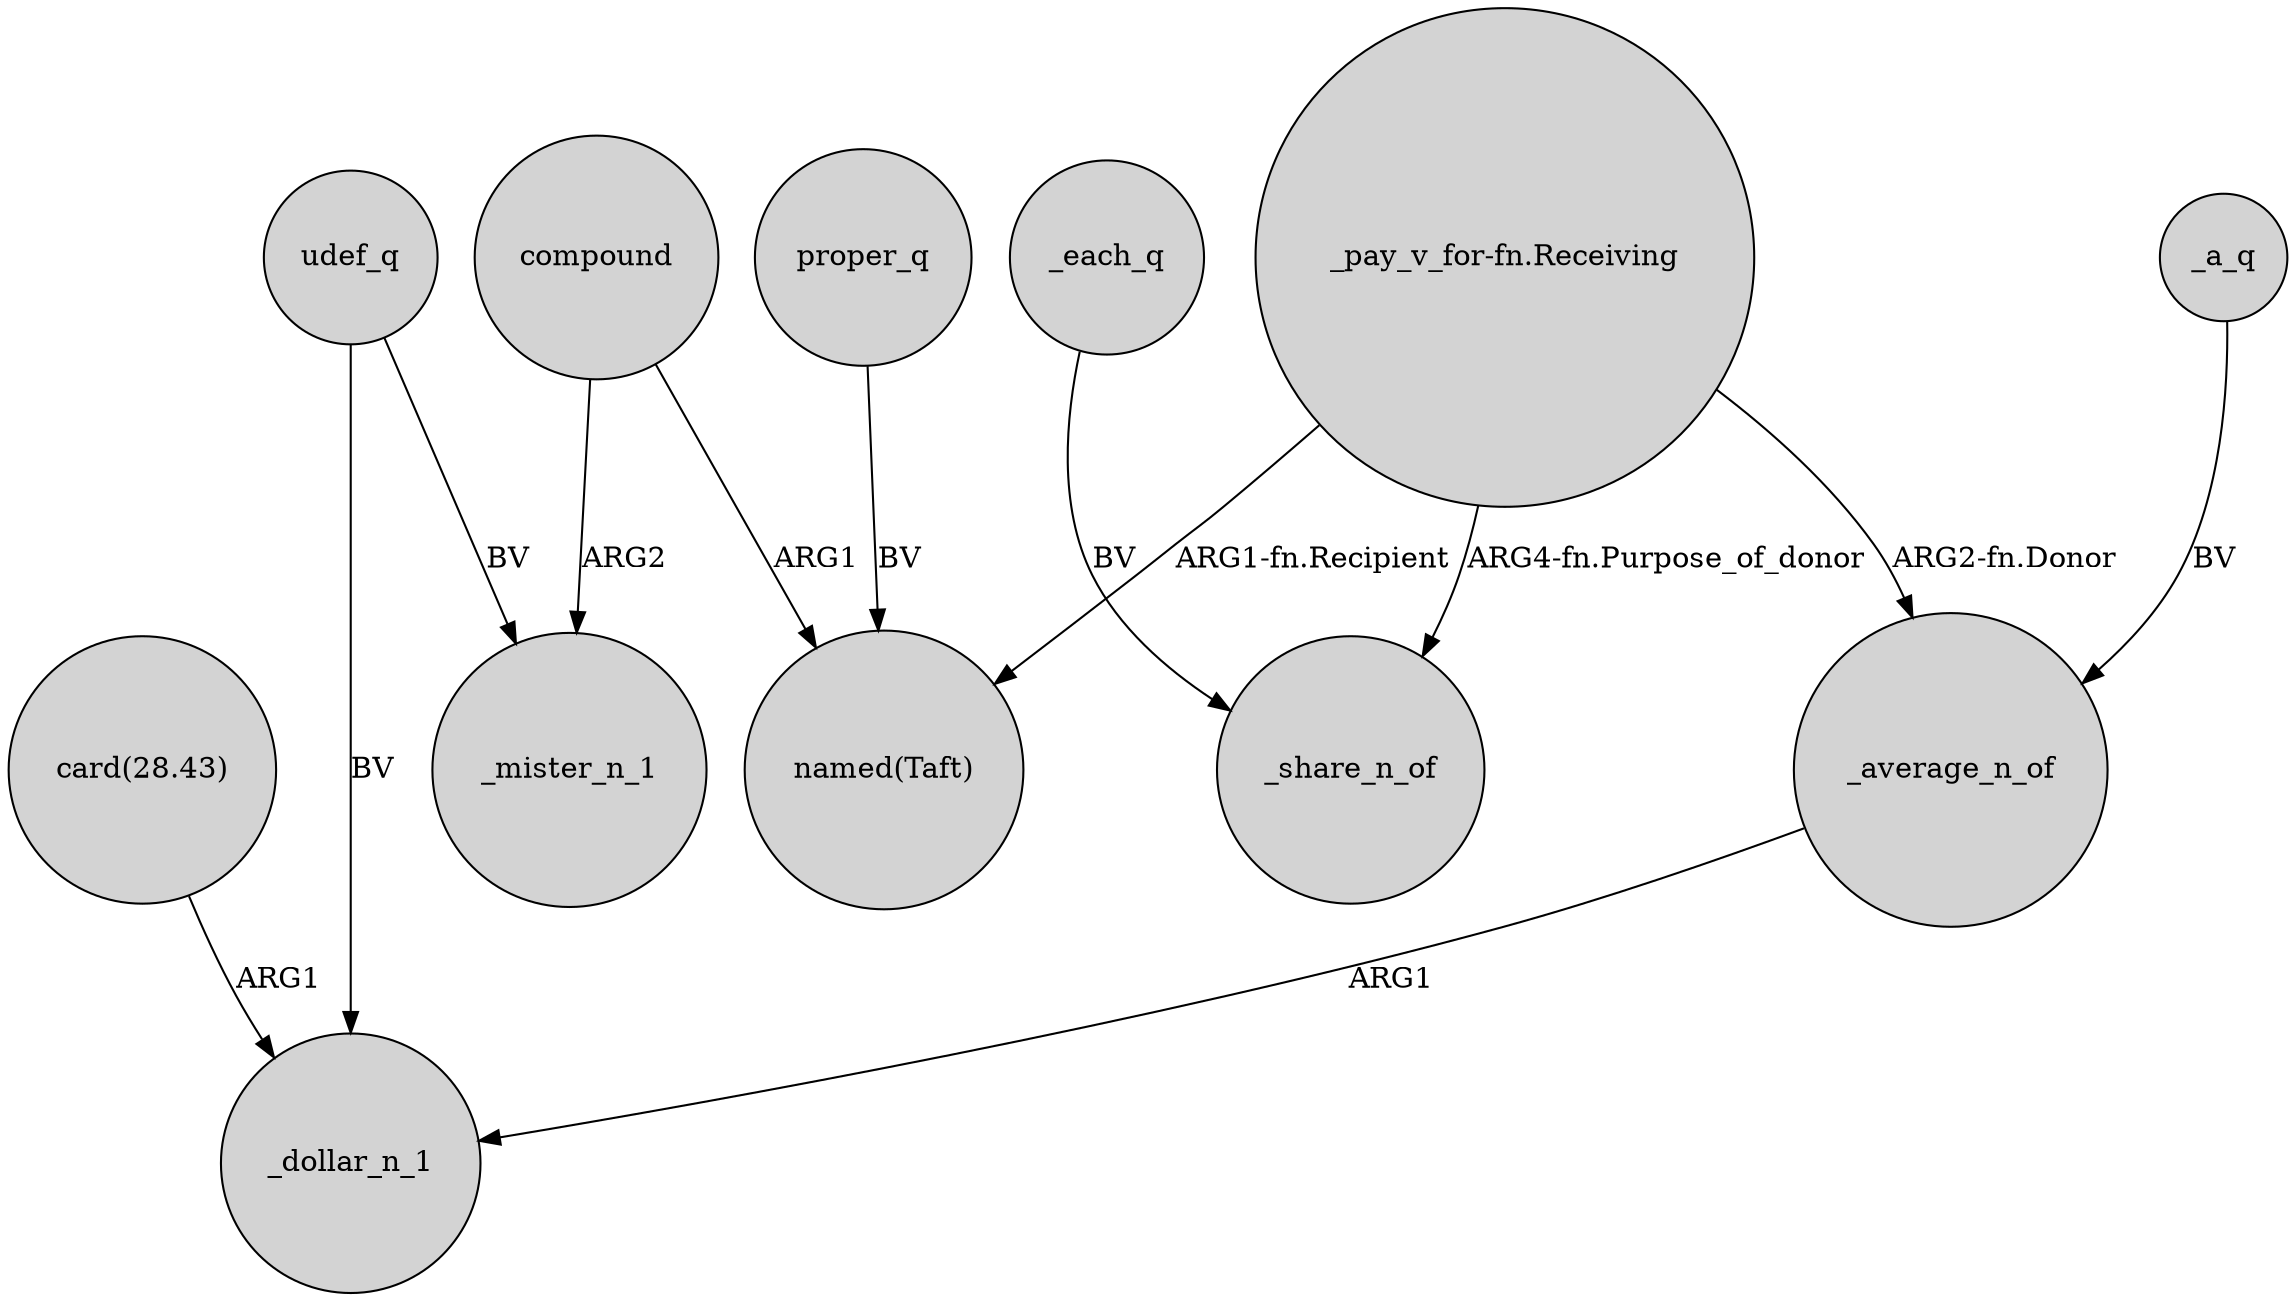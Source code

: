 digraph {
	node [shape=circle style=filled]
	"card(28.43)" -> _dollar_n_1 [label=ARG1]
	_each_q -> _share_n_of [label=BV]
	proper_q -> "named(Taft)" [label=BV]
	compound -> "named(Taft)" [label=ARG1]
	"_pay_v_for-fn.Receiving" -> _share_n_of [label="ARG4-fn.Purpose_of_donor"]
	compound -> _mister_n_1 [label=ARG2]
	"_pay_v_for-fn.Receiving" -> "named(Taft)" [label="ARG1-fn.Recipient"]
	udef_q -> _mister_n_1 [label=BV]
	_a_q -> _average_n_of [label=BV]
	udef_q -> _dollar_n_1 [label=BV]
	"_pay_v_for-fn.Receiving" -> _average_n_of [label="ARG2-fn.Donor"]
	_average_n_of -> _dollar_n_1 [label=ARG1]
}
